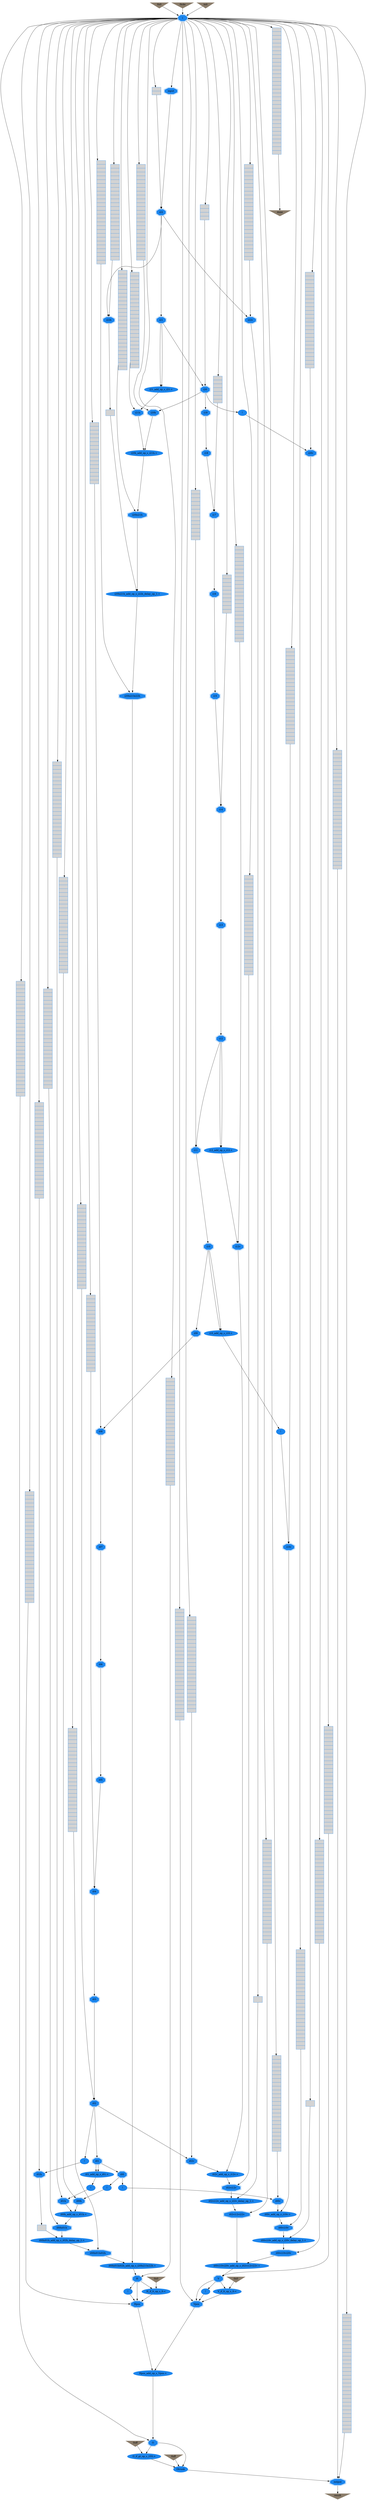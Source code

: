 digraph sobel_alt {
	// Components (Nodes)
	node [shape=ellipse, style=filled, color=dodgerblue2];
	"result" [color=bisque4 shape=invtriangle label="result"];
	"c100" [color=bisque4 shape=invtriangle label="0x0"];
	"i21h" [label="i21h" shape=doubleoctagon  color=dodgerblue2 ];
	"H_if_lt_op_s_0" [label="H_if_lt_op_s_0:<"  color=dodgerblue2 ];
	"i18" [label="i18" shape=doubleoctagon  color=dodgerblue2 ];
	"i22v_delay_op_1" [label="{}" shape=record fillcolor=lightgray  color=dodgerblue2 ];
	"c119" [label="{|||||||||||||||||||||||||}" shape=record fillcolor=lightgray  color=dodgerblue2 ];
	"c104" [color=bisque4 shape=invtriangle label="0xff"];
	"i00h" [label="i00h" shape=doubleoctagon  color=dodgerblue2 ];
	"i09" [label="i09" shape=doubleoctagon  color=dodgerblue2 ];
	"i05" [label="i05" shape=doubleoctagon  color=dodgerblue2 ];
	"i00_neg_op_s_" [label="!"  color=dodgerblue2 ];
	"c123" [label="{||||||||||||||||||||||||||}" shape=record fillcolor=lightgray  color=dodgerblue2 ];
	"c121" [label="{||||||||||||||||||||||||||}" shape=record fillcolor=lightgray  color=dodgerblue2 ];
	"c125" [label="{|||||||||||||||||||||||||||}" shape=record fillcolor=lightgray  color=dodgerblue2 ];
	"i02h" [label="i02h" shape=doubleoctagon  color=dodgerblue2 ];
	"i_step_delay_op_25_______" [label="{||||||||||||||||||||||||}" shape=record fillcolor=lightgray  color=dodgerblue2 ];
	"i10_add_op_s_i10" [label="i10_add_op_s_i10:+"  color=dodgerblue2 ];
	"i_step_delay_op_25________" [label="{||||||||||||||||||||||||}" shape=record fillcolor=lightgray  color=dodgerblue2 ];
	"i19" [label="i19" shape=doubleoctagon  color=dodgerblue2 ];
	"i16" [label="i16" shape=doubleoctagon  color=dodgerblue2 ];
	"i00hi01hi02h_add_op_s_i20hi21hi22h" [label="i00hi01hi02h_add_op_s_i20hi21hi22h:+"  color=dodgerblue2 ];
	"i10v" [label="i10v" shape=doubleoctagon  color=dodgerblue2 ];
	"c102" [color=bisque4 shape=invtriangle label="0x0"];
	"c117" [label="{|||||||||||||||||||||||||}" shape=record fillcolor=lightgray  color=dodgerblue2 ];
	"i07" [label="i07" shape=doubleoctagon  color=dodgerblue2 ];
	"c106" [label="{||||||||||||||||||||||||||||||}" shape=record fillcolor=lightgray  color=dodgerblue2 ];
	"i02v" [label="i02v" shape=doubleoctagon  color=dodgerblue2 ];
	"i22h" [label="i22h" shape=doubleoctagon  color=dodgerblue2 ];
	"i12v" [label="i12v" shape=doubleoctagon  color=dodgerblue2 ];
	"i00_neg_op_s" [label="!"  color=dodgerblue2 ];
	"i22h_delay_op_1" [label="{}" shape=record fillcolor=lightgray  color=dodgerblue2 ];
	"i20v_delay_op_1" [label="{}" shape=record fillcolor=lightgray  color=dodgerblue2 ];
	"i12" [label="i12" shape=doubleoctagon  color=dodgerblue2 ];
	"i01h" [label="i01h" shape=doubleoctagon  color=dodgerblue2 ];
	"O_if_gt_op_s_255" [label="O_if_gt_op_s_255:>"  color=dodgerblue2 ];
	"i03" [label="i03" shape=doubleoctagon  color=dodgerblue2 ];
	"c111" [label="{|||||||||}" shape=record fillcolor=lightgray  color=dodgerblue2 ];
	"c126" [label="{||||||||||||||||||||||||||||}" shape=record fillcolor=lightgray  color=dodgerblue2 ];
	"i02vi12v" [label="i02vi12v" shape=doubleoctagon  color=dodgerblue2 ];
	"c115" [label="{|||||||||||||||||||||}" shape=record fillcolor=lightgray  color=dodgerblue2 ];
	"i_step_delay_op_25___" [label="{||||||||||||||||||||||||}" shape=record fillcolor=lightgray  color=dodgerblue2 ];
	"i02_neg_op_s" [label="!"  color=dodgerblue2 ];
	"i01_add_op_s_i01_neg_op_s" [label="!"  color=dodgerblue2 ];
	"i_step_delay_op_25____" [label="{||||||||||||||||||||||||}" shape=record fillcolor=lightgray  color=dodgerblue2 ];
	"i00hi01h" [label="i00hi01h" shape=doubleoctagon  color=dodgerblue2 ];
	"input" [label="input" shape=doubleoctagon  color=dodgerblue2 ];
	"i21" [label="i21" shape=doubleoctagon  color=dodgerblue2 ];
	"done" [color=bisque4 shape=invtriangle label="done"];
	"H_neg_op_s" [label="!"  color=dodgerblue2 ];
	"V_if_lt_op_s_0" [label="V_if_lt_op_s_0:<"  color=dodgerblue2 ];
	"c109" [label="{|||}" shape=record fillcolor=lightgray  color=dodgerblue2 ];
	"i13" [label="i13" shape=doubleoctagon  color=dodgerblue2 ];
	"i10" [label="i10" shape=doubleoctagon  color=dodgerblue2 ];
	"Vpos" [label="Vpos" shape=doubleoctagon  color=dodgerblue2 ];
	"c128" [label="{|||||||||||||||||||||||||||||}" shape=record fillcolor=lightgray  color=dodgerblue2 ];
	"c113" [label="{|||||||||||||||}" shape=record fillcolor=lightgray  color=dodgerblue2 ];
	"i_step_delay_op_25" [label="{||||||||||||||||||||||||}" shape=record fillcolor=lightgray  color=dodgerblue2 ];
	"i22v" [label="i22v" shape=doubleoctagon  color=dodgerblue2 ];
	"i01" [label="i01" shape=doubleoctagon  color=dodgerblue2 ];
	"i_step_delay_op_25__________" [label="{||||||||||||||||||||||||}" shape=record fillcolor=lightgray  color=dodgerblue2 ];
	"i15" [label="i15" shape=doubleoctagon  color=dodgerblue2 ];
	"i20h_add_op_s_i21h" [label="i20h_add_op_s_i21h:+"  color=dodgerblue2 ];
	"i00h_add_op_s_i01h" [label="i00h_add_op_s_i01h:+"  color=dodgerblue2 ];
	"i02h_delay_op_1" [label="{}" shape=record fillcolor=lightgray  color=dodgerblue2 ];
	"i_step_delay_op_25_____" [label="{||||||||||||||||||||||||}" shape=record fillcolor=lightgray  color=dodgerblue2 ];
	"c122" [label="{||||||||||||||||||||||||||}" shape=record fillcolor=lightgray  color=dodgerblue2 ];
	"i22" [label="i22" shape=doubleoctagon  color=dodgerblue2 ];
	"i" [label="i" shape=doubleoctagon  color=dodgerblue2 ];
	"c118" [label="{|||||||||||||||||||||||||}" shape=record fillcolor=lightgray  color=dodgerblue2 ];
	"c107" [label="{||||||||||||||||||||||||||||||}" shape=record fillcolor=lightgray  color=dodgerblue2 ];
	"i20h" [label="i20h" shape=doubleoctagon  color=dodgerblue2 ];
	"c103" [color=bisque4 shape=invtriangle label="0x0"];
	"i06" [label="i06" shape=doubleoctagon  color=dodgerblue2 ];
	"output" [label="output" shape=doubleoctagon  color=dodgerblue2 ];
	"i02vi12v_add_op_s_i22v_delay_op_1" [label="i02vi12v_add_op_s_i22v_delay_op_1:+"  color=dodgerblue2 ];
	"i00vi10v_add_op_s_i20v_delay_op_1" [label="i00vi10v_add_op_s_i20v_delay_op_1:+"  color=dodgerblue2 ];
	"i00vi10vi20v_add_op_s_i02vi12vi22v" [label="i00vi10vi20v_add_op_s_i02vi12vi22v:+"  color=dodgerblue2 ];
	"i20hi21h_add_op_s_i22h_delay_op_1" [label="i20hi21h_add_op_s_i22h_delay_op_1:+"  color=dodgerblue2 ];
	"c120" [label="{||||||||||||||||||||||||||}" shape=record fillcolor=lightgray  color=dodgerblue2 ];
	"i00vi10vi20v" [label="i00vi10vi20v" shape=doubleoctagon  color=dodgerblue2 ];
	"c124" [label="{|||||||||||||||||||||||||||}" shape=record fillcolor=lightgray  color=dodgerblue2 ];
	"i08" [label="i08" shape=doubleoctagon  color=dodgerblue2 ];
	"i04" [label="i04" shape=doubleoctagon  color=dodgerblue2 ];
	"c105" [color=bisque4 shape=invtriangle label="0xff"];
	"i20hi21h" [label="i20hi21h" shape=doubleoctagon  color=dodgerblue2 ];
	"Otrunk" [label="Otrunk"  color=dodgerblue2 ];
	"O" [label="O" shape=doubleoctagon  color=dodgerblue2 ];
	"i17" [label="i17" shape=doubleoctagon  color=dodgerblue2 ];
	"H" [label="H" shape=doubleoctagon  color=dodgerblue2 ];
	"c101" [color=bisque4 shape=invtriangle label="0x4e"];
	"i_step_delay_op_25______" [label="{||||||||||||||||||||||||}" shape=record fillcolor=lightgray  color=dodgerblue2 ];
	"i_step_delay_op_25_________" [label="{||||||||||||||||||||||||}" shape=record fillcolor=lightgray  color=dodgerblue2 ];
	"i10_add_op_s_i10_neg_op_s" [label="!"  color=dodgerblue2 ];
	"i20_neg_op_s" [label="!"  color=dodgerblue2 ];
	"i_step_delay_op_25__" [label="{||||||||||||||||||||||||}" shape=record fillcolor=lightgray  color=dodgerblue2 ];
	"i00" [label="i00" shape=doubleoctagon  color=dodgerblue2 ];
	"i02vi12vi22v" [label="i02vi12vi22v" shape=doubleoctagon  color=dodgerblue2 ];
	"c129" [label="{||||||||||||||||||||||||||||||||}" shape=record fillcolor=lightgray  color=dodgerblue2 ];
	"c114" [label="{|||||||||||||||||||}" shape=record fillcolor=lightgray  color=dodgerblue2 ];
	"i01_add_op_s_i01" [label="i01_add_op_s_i01:+"  color=dodgerblue2 ];
	"i20v" [label="i20v" shape=doubleoctagon  color=dodgerblue2 ];
	"i14" [label="i14" shape=doubleoctagon  color=dodgerblue2 ];
	"i00vi10v" [label="i00vi10v" shape=doubleoctagon  color=dodgerblue2 ];
	"c110" [label="{||||||}" shape=record fillcolor=lightgray  color=dodgerblue2 ];
	"c108" [label="{|}" shape=record fillcolor=lightgray  color=dodgerblue2 ];
	"i11" [label="i11" shape=doubleoctagon  color=dodgerblue2 ];
	"i00v_add_op_s_i10v" [label="i00v_add_op_s_i10v:+"  color=dodgerblue2 ];
	"i_step_delay_op_25___________" [label="{||||||||||||||||||||||||}" shape=record fillcolor=lightgray  color=dodgerblue2 ];
	"i00hi01h_add_op_s_i02h_delay_op_1" [label="i00hi01h_add_op_s_i02h_delay_op_1:+"  color=dodgerblue2 ];
	"i02v_add_op_s_i12v" [label="i02v_add_op_s_i12v:+"  color=dodgerblue2 ];
	"i12_add_op_s_i12" [label="i12_add_op_s_i12:+"  color=dodgerblue2 ];
	"i21_add_op_s_i21" [label="i21_add_op_s_i21:+"  color=dodgerblue2 ];
	"i_step_delay_op_25_" [label="{||||||||||||||||||||||||}" shape=record fillcolor=lightgray  color=dodgerblue2 ];
	"c127" [label="{||||||||||||||||||||||||||||}" shape=record fillcolor=lightgray  color=dodgerblue2 ];
	"i02" [label="i02" shape=doubleoctagon  color=dodgerblue2 ];
	"c116" [label="{|||||||||||||||||||||||||}" shape=record fillcolor=lightgray  color=dodgerblue2 ];
	"c112" [label="{||||||||||||}" shape=record fillcolor=lightgray  color=dodgerblue2 ];
	"i20hi21hi22h" [label="i20hi21hi22h" shape=doubleoctagon  color=dodgerblue2 ];
	"i00v" [label="i00v" shape=doubleoctagon  color=dodgerblue2 ];
	"Hpos_add_op_s_Vpos" [label="Hpos_add_op_s_Vpos:+"  color=dodgerblue2 ];
	"V_neg_op_s" [label="!"  color=dodgerblue2 ];
	"Hpos" [label="Hpos" shape=doubleoctagon  color=dodgerblue2 ];
	"V" [label="V" shape=doubleoctagon  color=dodgerblue2 ];
	"i00hi01hi02h" [label="i00hi01hi02h" shape=doubleoctagon  color=dodgerblue2 ];
	"i20" [label="i20" shape=doubleoctagon  color=dodgerblue2 ];
	"init" [color=bisque4 shape=invtriangle label="init"];

	// Signals (Edges)
	"c126" -> "Hpos"
	"c100" -> "i"
	"i" -> "c119":input
	"i22v" -> "i22v_delay_op_1":input
	"i15" -> "i14"
	"i00hi01h" -> "i00hi01h_add_op_s_i02h_delay_op_1"
	"i11" -> "i10"
	"i02v" -> "i02v_add_op_s_i12v"
	"V_if_lt_op_s_0" -> "Vpos"
	"i00hi01hi02h" -> "i00hi01hi02h_add_op_s_i20hi21hi22h"
	"c128" -> "O"
	"i" -> "i_step_delay_op_25____":input
	"i01" -> "i01_add_op_s_i01"
	"i01_add_op_s_i01_neg_op_s" -> "i01h"
	"i_step_delay_op_25________" -> "i20v"
	"Vpos" -> "Hpos_add_op_s_Vpos"
	"V" -> "Vpos"
	"O" -> "Otrunk"
	"i17" -> "i16"
	"i" -> "c117":input
	"i" -> "c116":input
	"i12" -> "i12_add_op_s_i12"
	"i02" -> "i02v"
	"i" -> "i_step_delay_op_25__________":input
	"i13" -> "i12"
	"i" -> "c118":input
	"i09" -> "i08"
	"c125" -> "V"
	"i02v_add_op_s_i12v" -> "i02vi12v"
	"i" -> "c120":input
	"i00_neg_op_s" -> "i00h"
	"i22v_delay_op_1" -> "i02vi12v_add_op_s_i22v_delay_op_1"
	"c103" -> "V_if_lt_op_s_0"
	"i01_add_op_s_i01" -> "i01_add_op_s_i01_neg_op_s"
	"c127" -> "Vpos"
	"i00hi01hi02h_add_op_s_i20hi21hi22h" -> "H"
	"i00" -> "i00_neg_op_s_"
	"i22" -> "i22h"
	"i_step_delay_op_25____" -> "i21h"
	"i00_neg_op_s_" -> "i00v"
	"c107" -> "output"
	"c108" -> "i22"
	"c109" -> "i20"
	"c110" -> "i17"
	"i00v_add_op_s_i10v" -> "i00vi10v"
	"i21h" -> "i20h_add_op_s_i21h"
	"i04" -> "i03"
	"i00" -> "i00_neg_op_s"
	"i20v" -> "i20v_delay_op_1":input
	"c129" -> "done"
	"c124" -> "H"
	"i" -> "i_step_delay_op_25__":input
	"c102" -> "H_if_lt_op_s_0"
	"O" -> "O_if_gt_op_s_255"
	"i20" -> "i20h"
	"H" -> "Hpos"
	"i_step_delay_op_25_______" -> "i10v"
	"i" -> "i_step_delay_op_25_______":input
	"i10" -> "i10_add_op_s_i10"
	"i" -> "i_step_delay_op_25________":input
	"i" -> "c112":input
	"i" -> "c113":input
	"i19" -> "i18"
	"i21" -> "i20"
	"input" -> "i22"
	"c101" -> "i"
	"i" -> "c115":input
	"i" -> "c114":input
	"i02h_delay_op_1" -> "i00hi01h_add_op_s_i02h_delay_op_1"
	"i22h" -> "i22h_delay_op_1":input
	"c123" -> "i02vi12vi22v"
	"i00vi10vi20v_add_op_s_i02vi12vi22v" -> "V"
	"i20v_delay_op_1" -> "i00vi10v_add_op_s_i20v_delay_op_1"
	"i06" -> "i05"
	"i02" -> "i01"
	"i22h_delay_op_1" -> "i20hi21h_add_op_s_i22h_delay_op_1"
	"c105" -> "Otrunk"
	"H_if_lt_op_s_0" -> "Hpos"
	"i_step_delay_op_25______" -> "i00v"
	"i21" -> "i21_add_op_s_i21"
	"i_step_delay_op_25__" -> "i02h"
	"i" -> "i_step_delay_op_25___________":input
	"output" -> "result"
	"Otrunk" -> "output"
	"c106" -> "output"
	"i08" -> "i07"
	"c121" -> "i20hi21hi22h"
	"c120" -> "i00hi01hi02h"
	"i01h" -> "i00h_add_op_s_i01h"
	"i_step_delay_op_25___________" -> "i22v"
	"c122" -> "i00vi10vi20v"
	"i00v" -> "i00v_add_op_s_i10v"
	"i" -> "c108":input
	"i20_neg_op_s" -> "i20v"
	"Hpos" -> "Hpos_add_op_s_Vpos"
	"i" -> "i_step_delay_op_25______":input
	"i" -> "i_step_delay_op_25_____":input
	"V" -> "V_neg_op_s"
	"i" -> "c128":input
	"i00vi10vi20v" -> "i00vi10vi20v_add_op_s_i02vi12vi22v"
	"i_step_delay_op_25" -> "i00h"
	"i02vi12v_add_op_s_i22v_delay_op_1" -> "i02vi12vi22v"
	"i" -> "i_step_delay_op_25_":input
	"i" -> "c126":input
	"i" -> "i_step_delay_op_25":input
	"i" -> "c125":input
	"i12v" -> "i02v_add_op_s_i12v"
	"i20h_add_op_s_i21h" -> "i20hi21h"
	"i" -> "c127":input
	"i02h" -> "i02h_delay_op_1":input
	"i" -> "c111":input
	"i20h" -> "i20h_add_op_s_i21h"
	"i" -> "c110":input
	"i" -> "c109":input
	"V_neg_op_s" -> "Vpos"
	"i" -> "c107":input
	"i_step_delay_op_25_____" -> "i22h"
	"Hpos_add_op_s_Vpos" -> "O"
	"i01" -> "i01_add_op_s_i01"
	"i_step_delay_op_25_" -> "i01h"
	"i20hi21hi22h" -> "i00hi01hi02h_add_op_s_i20hi21hi22h"
	"init" -> "i"
	"i21_add_op_s_i21" -> "i21h"
	"i12" -> "i11"
	"i16" -> "i15"
	"i10" -> "i09"
	"i14" -> "i13"
	"c118" -> "i20hi21h"
	"c119" -> "i02vi12v"
	"i02vi12v" -> "i02vi12v_add_op_s_i22v_delay_op_1"
	"i00vi10v_add_op_s_i20v_delay_op_1" -> "i00vi10vi20v"
	"i" -> "i_step_delay_op_25_________":input
	"i12_add_op_s_i12" -> "i12v"
	"i_step_delay_op_25_________" -> "i02v"
	"c117" -> "i00vi10v"
	"c116" -> "i00hi01h"
	"i12" -> "i12_add_op_s_i12"
	"c111" -> "i14"
	"i10_add_op_s_i10_neg_op_s" -> "i10v"
	"i" -> "c106":input
	"i" -> "i_step_delay_op_25___":input
	"i21" -> "i21_add_op_s_i21"
	"O_if_gt_op_s_255" -> "Otrunk"
	"H_neg_op_s" -> "Hpos"
	"i10" -> "i10_add_op_s_i10"
	"i01" -> "i00"
	"i07" -> "i06"
	"i05" -> "i04"
	"i" -> "c123":input
	"i" -> "c124":input
	"H" -> "H_if_lt_op_s_0"
	"i02vi12vi22v" -> "i00vi10vi20v_add_op_s_i02vi12vi22v"
	"i03" -> "i02"
	"i00h" -> "i00h_add_op_s_i01h"
	"i22" -> "i22v"
	"i10v" -> "i00v_add_op_s_i10v"
	"i" -> "c122":input
	"i" -> "c121":input
	"i00h_add_op_s_i01h" -> "i00hi01h"
	"c112" -> "i11"
	"i_step_delay_op_25__________" -> "i12v"
	"i20" -> "i20_neg_op_s"
	"i10_add_op_s_i10" -> "i10_add_op_s_i10_neg_op_s"
	"c104" -> "O_if_gt_op_s_255"
	"i02_neg_op_s" -> "i02h"
	"V" -> "V_if_lt_op_s_0"
	"H" -> "H_neg_op_s"
	"i_step_delay_op_25___" -> "i20h"
	"i02" -> "i02_neg_op_s"
	"i" -> "c129":input
	"i20hi21h_add_op_s_i22h_delay_op_1" -> "i20hi21hi22h"
	"i20hi21h" -> "i20hi21h_add_op_s_i22h_delay_op_1"
	"i00vi10v" -> "i00vi10v_add_op_s_i20v_delay_op_1"
	"c115" -> "i02"
	"i00hi01h_add_op_s_i02h_delay_op_1" -> "i00hi01hi02h"
	"c114" -> "i04"
	"c113" -> "i08"
	"i18" -> "i17"
	"i20" -> "i19"
	"i22" -> "i21"
	"i" -> "input"
}